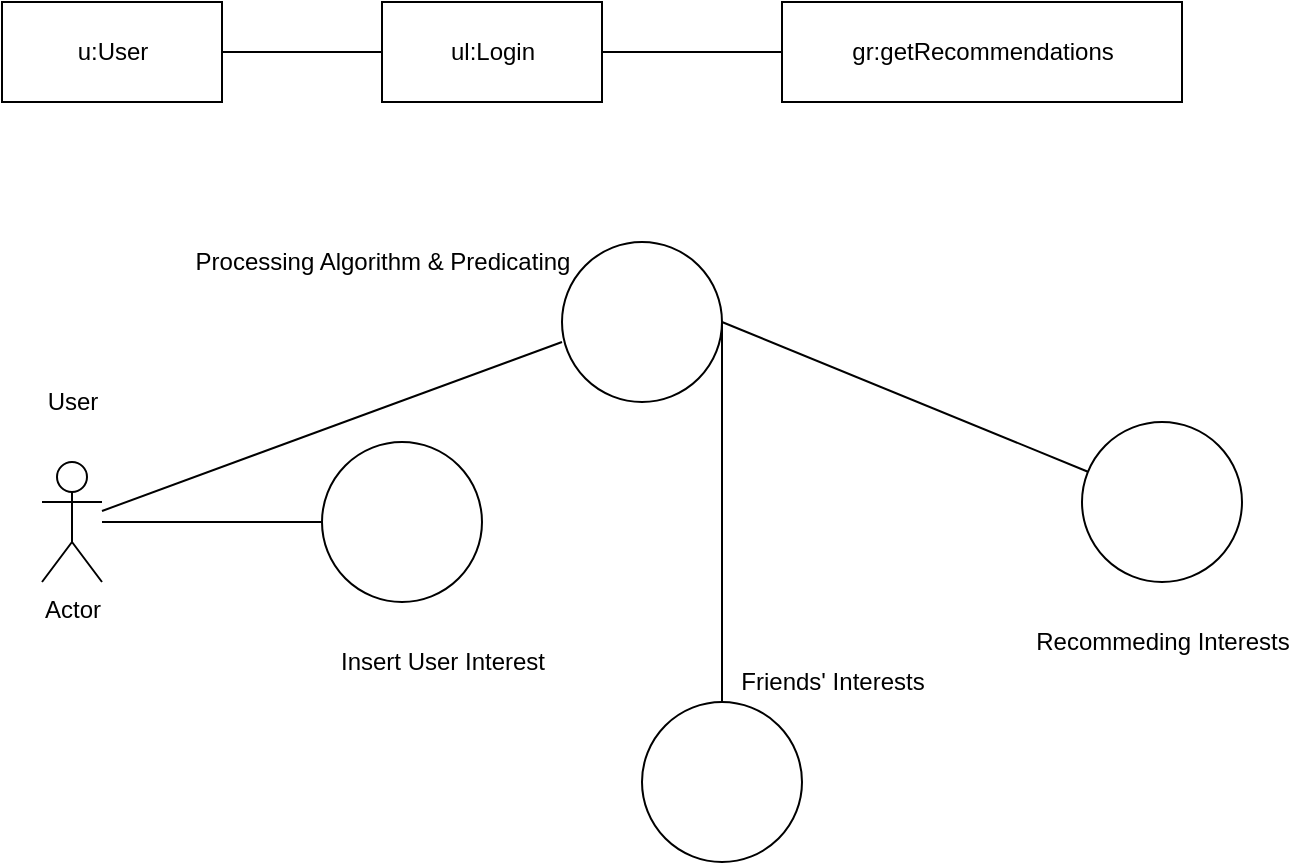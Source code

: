 <mxfile version="13.9.9" type="device"><diagram id="ItLlHC5B5Jek_1TPA3Qk" name="Page-1"><mxGraphModel dx="1092" dy="494" grid="1" gridSize="10" guides="1" tooltips="1" connect="1" arrows="1" fold="1" page="1" pageScale="1" pageWidth="850" pageHeight="1100" math="0" shadow="0"><root><mxCell id="0"/><mxCell id="1" parent="0"/><mxCell id="26svpc39KD0rGn_CLICf-1" value="ul:Login" style="html=1;" parent="1" vertex="1"><mxGeometry x="300" y="100" width="110" height="50" as="geometry"/></mxCell><mxCell id="26svpc39KD0rGn_CLICf-2" value="u:User" style="html=1;" parent="1" vertex="1"><mxGeometry x="110" y="100" width="110" height="50" as="geometry"/></mxCell><mxCell id="26svpc39KD0rGn_CLICf-3" value="gr:getRecommendations" style="html=1;" parent="1" vertex="1"><mxGeometry x="500" y="100" width="200" height="50" as="geometry"/></mxCell><mxCell id="26svpc39KD0rGn_CLICf-5" value="" style="endArrow=none;html=1;entryX=1;entryY=0.5;entryDx=0;entryDy=0;exitX=0;exitY=0.5;exitDx=0;exitDy=0;" parent="1" source="26svpc39KD0rGn_CLICf-3" target="26svpc39KD0rGn_CLICf-1" edge="1"><mxGeometry width="50" height="50" relative="1" as="geometry"><mxPoint x="400" y="290" as="sourcePoint"/><mxPoint x="450" y="240" as="targetPoint"/></mxGeometry></mxCell><mxCell id="26svpc39KD0rGn_CLICf-6" value="" style="endArrow=none;html=1;exitX=1;exitY=0.5;exitDx=0;exitDy=0;entryX=0;entryY=0.5;entryDx=0;entryDy=0;" parent="1" source="26svpc39KD0rGn_CLICf-2" target="26svpc39KD0rGn_CLICf-1" edge="1"><mxGeometry width="50" height="50" relative="1" as="geometry"><mxPoint x="300" y="220" as="sourcePoint"/><mxPoint x="450" y="240" as="targetPoint"/></mxGeometry></mxCell><mxCell id="26svpc39KD0rGn_CLICf-7" value="Actor" style="shape=umlActor;verticalLabelPosition=bottom;verticalAlign=top;html=1;outlineConnect=0;" parent="1" vertex="1"><mxGeometry x="130" y="330" width="30" height="60" as="geometry"/></mxCell><mxCell id="26svpc39KD0rGn_CLICf-9" value="" style="ellipse;whiteSpace=wrap;html=1;aspect=fixed;" parent="1" vertex="1"><mxGeometry x="270" y="320" width="80" height="80" as="geometry"/></mxCell><mxCell id="26svpc39KD0rGn_CLICf-10" value="Insert User Interest&lt;br&gt;" style="text;html=1;align=center;verticalAlign=middle;resizable=0;points=[];autosize=1;" parent="1" vertex="1"><mxGeometry x="270" y="420" width="120" height="20" as="geometry"/></mxCell><mxCell id="26svpc39KD0rGn_CLICf-11" value="" style="endArrow=none;html=1;" parent="1" source="26svpc39KD0rGn_CLICf-7" target="26svpc39KD0rGn_CLICf-9" edge="1"><mxGeometry width="50" height="50" relative="1" as="geometry"><mxPoint x="380" y="280" as="sourcePoint"/><mxPoint x="450" y="230" as="targetPoint"/></mxGeometry></mxCell><mxCell id="26svpc39KD0rGn_CLICf-14" value="User" style="text;html=1;align=center;verticalAlign=middle;resizable=0;points=[];autosize=1;" parent="1" vertex="1"><mxGeometry x="125" y="290" width="40" height="20" as="geometry"/></mxCell><mxCell id="26svpc39KD0rGn_CLICf-15" value="" style="ellipse;whiteSpace=wrap;html=1;aspect=fixed;" parent="1" vertex="1"><mxGeometry x="430" y="450" width="80" height="80" as="geometry"/></mxCell><mxCell id="26svpc39KD0rGn_CLICf-16" value="Friends' Interests" style="text;html=1;align=center;verticalAlign=middle;resizable=0;points=[];autosize=1;" parent="1" vertex="1"><mxGeometry x="470" y="430" width="110" height="20" as="geometry"/></mxCell><mxCell id="26svpc39KD0rGn_CLICf-17" value="" style="endArrow=none;html=1;exitX=1;exitY=0.5;exitDx=0;exitDy=0;" parent="1" source="26svpc39KD0rGn_CLICf-20" target="26svpc39KD0rGn_CLICf-15" edge="1"><mxGeometry width="50" height="50" relative="1" as="geometry"><mxPoint x="470" y="320" as="sourcePoint"/><mxPoint x="450" y="230" as="targetPoint"/></mxGeometry></mxCell><mxCell id="26svpc39KD0rGn_CLICf-18" value="" style="endArrow=none;html=1;" parent="1" source="26svpc39KD0rGn_CLICf-7" edge="1"><mxGeometry width="50" height="50" relative="1" as="geometry"><mxPoint x="160" y="360" as="sourcePoint"/><mxPoint x="390" y="270" as="targetPoint"/></mxGeometry></mxCell><mxCell id="26svpc39KD0rGn_CLICf-20" value="" style="ellipse;whiteSpace=wrap;html=1;aspect=fixed;" parent="1" vertex="1"><mxGeometry x="390" y="220" width="80" height="80" as="geometry"/></mxCell><mxCell id="26svpc39KD0rGn_CLICf-21" value="Processing Algorithm &amp;amp; Predicating" style="text;html=1;align=center;verticalAlign=middle;resizable=0;points=[];autosize=1;" parent="1" vertex="1"><mxGeometry x="200" y="220" width="200" height="20" as="geometry"/></mxCell><mxCell id="26svpc39KD0rGn_CLICf-23" value="" style="ellipse;whiteSpace=wrap;html=1;aspect=fixed;" parent="1" vertex="1"><mxGeometry x="650" y="310" width="80" height="80" as="geometry"/></mxCell><mxCell id="26svpc39KD0rGn_CLICf-25" value="" style="endArrow=none;html=1;exitX=1;exitY=0.5;exitDx=0;exitDy=0;" parent="1" source="26svpc39KD0rGn_CLICf-20" target="26svpc39KD0rGn_CLICf-23" edge="1"><mxGeometry width="50" height="50" relative="1" as="geometry"><mxPoint x="470" y="320" as="sourcePoint"/><mxPoint x="450" y="230" as="targetPoint"/></mxGeometry></mxCell><mxCell id="26svpc39KD0rGn_CLICf-26" value="Recommeding Interests" style="text;html=1;align=center;verticalAlign=middle;resizable=0;points=[];autosize=1;" parent="1" vertex="1"><mxGeometry x="620" y="410" width="140" height="20" as="geometry"/></mxCell></root></mxGraphModel></diagram></mxfile>